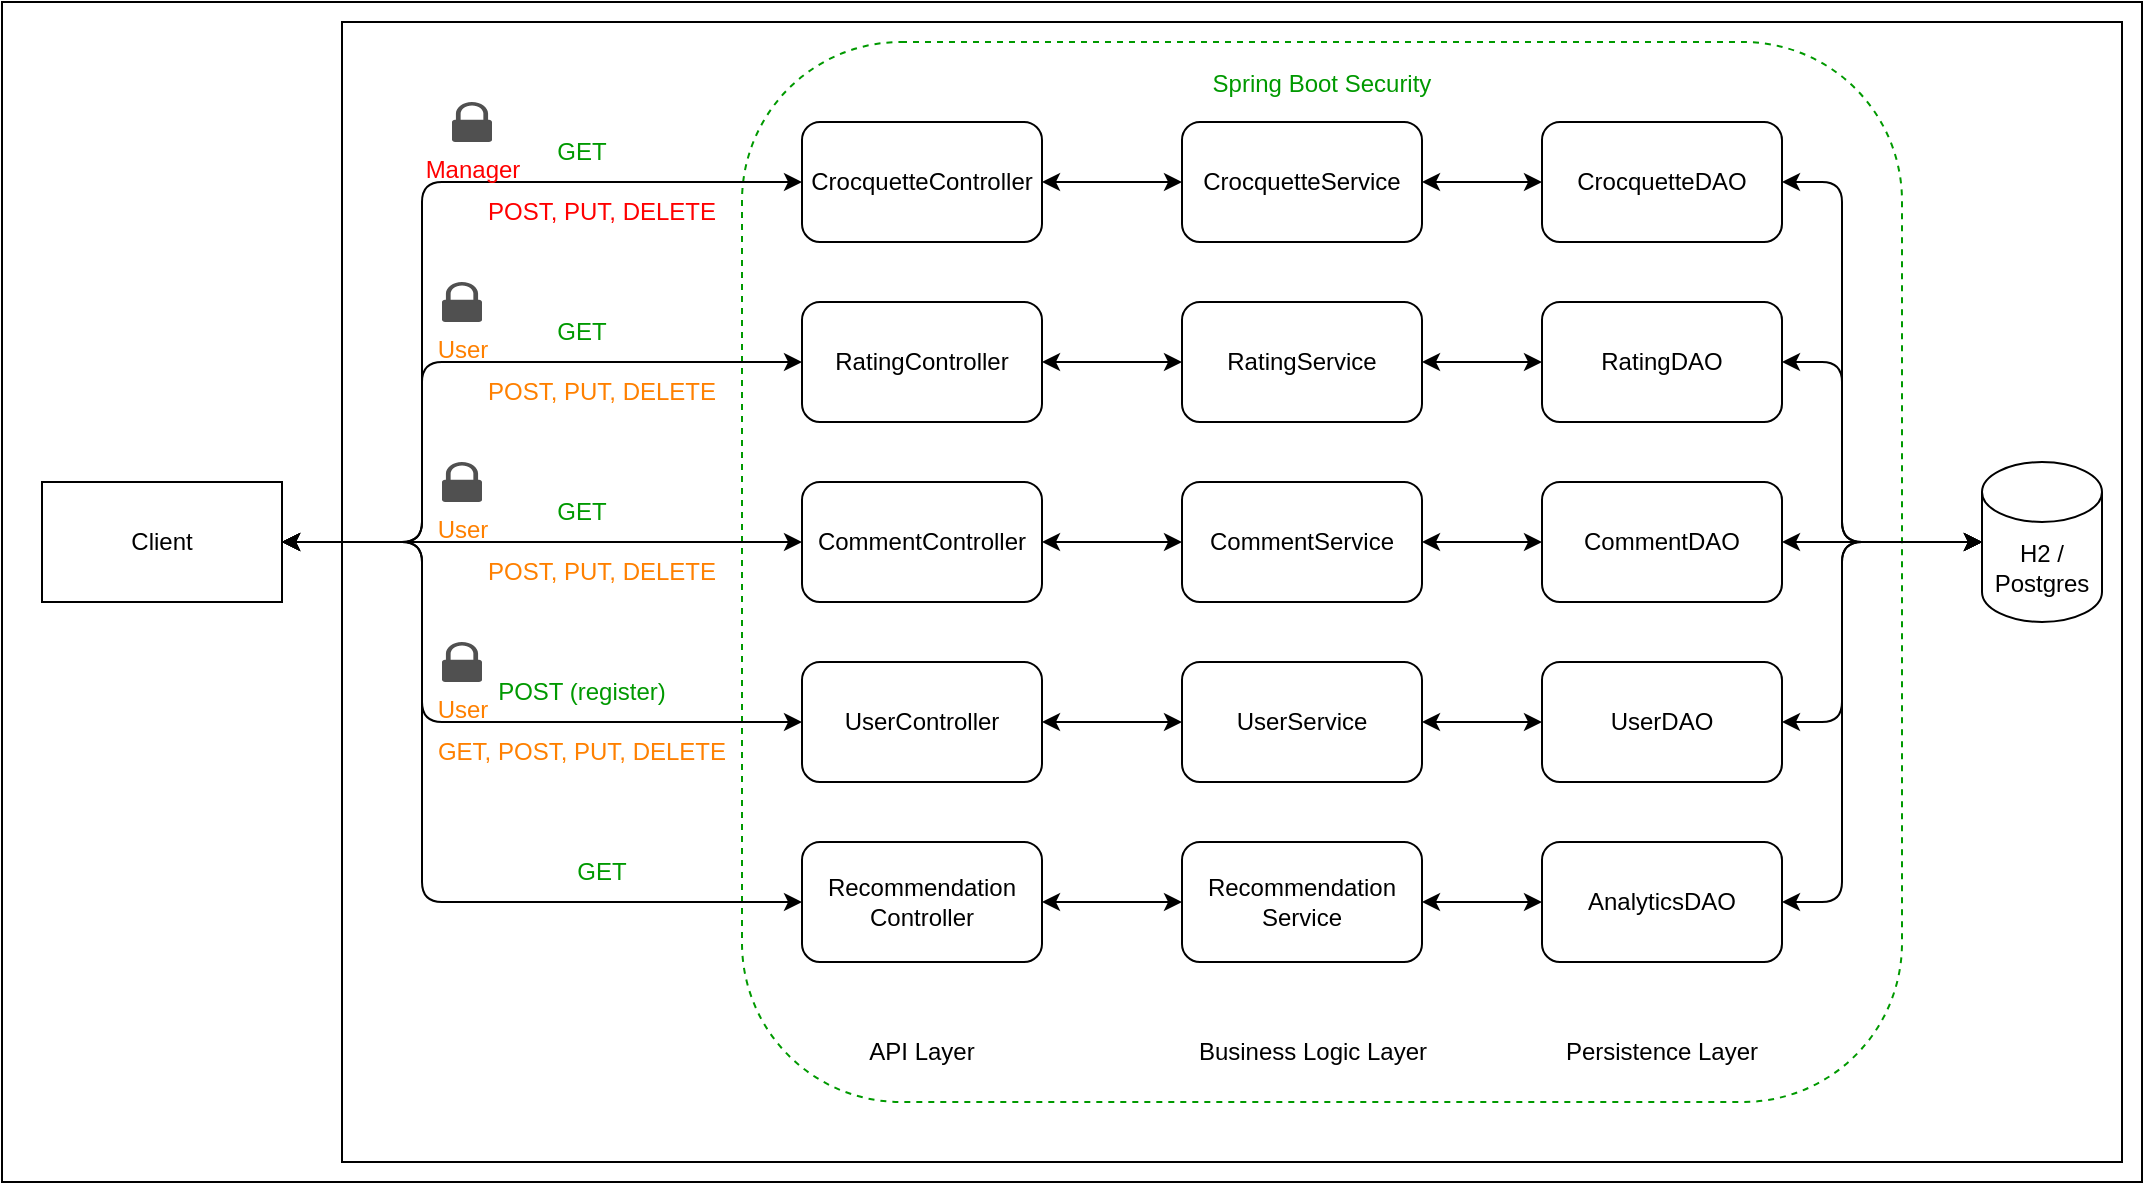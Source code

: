 <mxfile>
    <diagram id="o8kUp2XF-b51XMtU2100" name="Page-1">
        <mxGraphModel dx="1633" dy="620" grid="1" gridSize="10" guides="1" tooltips="1" connect="1" arrows="1" fold="1" page="1" pageScale="1" pageWidth="850" pageHeight="1100" math="0" shadow="0">
            <root>
                <mxCell id="0"/>
                <mxCell id="1" parent="0"/>
                <mxCell id="47" value="" style="rounded=0;whiteSpace=wrap;html=1;fillColor=default;" parent="1" vertex="1">
                    <mxGeometry x="-230" y="20" width="1070" height="590" as="geometry"/>
                </mxCell>
                <mxCell id="22" value="" style="rounded=0;whiteSpace=wrap;html=1;fillColor=none;" parent="1" vertex="1">
                    <mxGeometry x="-60" y="30" width="890" height="570" as="geometry"/>
                </mxCell>
                <mxCell id="46" value="&lt;font color=&quot;#009900&quot;&gt;Spring Boot Security&lt;br&gt;&lt;br&gt;&lt;br&gt;&lt;br&gt;&lt;br&gt;&lt;br&gt;&lt;br&gt;&lt;br&gt;&lt;br&gt;&lt;br&gt;&lt;br&gt;&lt;br&gt;&lt;br&gt;&lt;br&gt;&lt;br&gt;&lt;br&gt;&lt;br&gt;&lt;br&gt;&lt;br&gt;&lt;br&gt;&lt;br&gt;&lt;br&gt;&lt;br&gt;&lt;br&gt;&lt;br&gt;&lt;br&gt;&lt;br&gt;&lt;br&gt;&lt;br&gt;&lt;br&gt;&lt;br&gt;&lt;br&gt;&lt;br&gt;&lt;br&gt;&lt;br&gt;&lt;/font&gt;" style="rounded=1;whiteSpace=wrap;html=1;dashed=1;fillColor=none;fontColor=#ffffff;strokeColor=#009900;" parent="1" vertex="1">
                    <mxGeometry x="140" y="40" width="580" height="530" as="geometry"/>
                </mxCell>
                <mxCell id="36" style="edgeStyle=none;html=1;exitX=1;exitY=0.5;exitDx=0;exitDy=0;startArrow=classic;startFill=1;" parent="1" source="2" target="3" edge="1">
                    <mxGeometry relative="1" as="geometry"/>
                </mxCell>
                <mxCell id="2" value="CrocquetteController" style="rounded=1;whiteSpace=wrap;html=1;" parent="1" vertex="1">
                    <mxGeometry x="170" y="80" width="120" height="60" as="geometry"/>
                </mxCell>
                <mxCell id="31" style="edgeStyle=none;html=1;exitX=1;exitY=0.5;exitDx=0;exitDy=0;entryX=0;entryY=0.5;entryDx=0;entryDy=0;startArrow=classic;startFill=1;" parent="1" source="3" target="4" edge="1">
                    <mxGeometry relative="1" as="geometry"/>
                </mxCell>
                <mxCell id="3" value="CrocquetteService" style="rounded=1;whiteSpace=wrap;html=1;" parent="1" vertex="1">
                    <mxGeometry x="360" y="80" width="120" height="60" as="geometry"/>
                </mxCell>
                <mxCell id="26" style="edgeStyle=none;html=1;exitX=1;exitY=0.5;exitDx=0;exitDy=0;entryX=0;entryY=0.5;entryDx=0;entryDy=0;entryPerimeter=0;startArrow=classic;startFill=1;" parent="1" source="4" target="6" edge="1">
                    <mxGeometry relative="1" as="geometry">
                        <Array as="points">
                            <mxPoint x="690" y="110"/>
                            <mxPoint x="690" y="290"/>
                        </Array>
                    </mxGeometry>
                </mxCell>
                <mxCell id="4" value="CrocquetteDAO" style="rounded=1;whiteSpace=wrap;html=1;" parent="1" vertex="1">
                    <mxGeometry x="540" y="80" width="120" height="60" as="geometry"/>
                </mxCell>
                <mxCell id="41" style="edgeStyle=none;html=1;exitX=1;exitY=0.5;exitDx=0;exitDy=0;entryX=0;entryY=0.5;entryDx=0;entryDy=0;startArrow=classic;startFill=1;" parent="1" source="5" target="2" edge="1">
                    <mxGeometry relative="1" as="geometry">
                        <Array as="points">
                            <mxPoint x="-20" y="290"/>
                            <mxPoint x="-20" y="110"/>
                        </Array>
                    </mxGeometry>
                </mxCell>
                <mxCell id="5" value="Client" style="rounded=0;whiteSpace=wrap;html=1;" parent="1" vertex="1">
                    <mxGeometry x="-210" y="260" width="120" height="60" as="geometry"/>
                </mxCell>
                <mxCell id="6" value="H2 / Postgres" style="shape=cylinder3;whiteSpace=wrap;html=1;boundedLbl=1;backgroundOutline=1;size=15;rounded=1;" parent="1" vertex="1">
                    <mxGeometry x="760" y="250" width="60" height="80" as="geometry"/>
                </mxCell>
                <mxCell id="38" style="edgeStyle=none;html=1;exitX=1;exitY=0.5;exitDx=0;exitDy=0;entryX=0;entryY=0.5;entryDx=0;entryDy=0;startArrow=classic;startFill=1;" parent="1" source="7" target="8" edge="1">
                    <mxGeometry relative="1" as="geometry"/>
                </mxCell>
                <mxCell id="43" style="edgeStyle=none;html=1;exitX=0;exitY=0.5;exitDx=0;exitDy=0;startArrow=classic;startFill=1;entryX=1;entryY=0.5;entryDx=0;entryDy=0;" parent="1" source="7" target="5" edge="1">
                    <mxGeometry relative="1" as="geometry">
                        <mxPoint y="290" as="targetPoint"/>
                    </mxGeometry>
                </mxCell>
                <mxCell id="7" value="CommentController" style="rounded=1;whiteSpace=wrap;html=1;" parent="1" vertex="1">
                    <mxGeometry x="170" y="260" width="120" height="60" as="geometry"/>
                </mxCell>
                <mxCell id="33" style="edgeStyle=none;html=1;exitX=1;exitY=0.5;exitDx=0;exitDy=0;entryX=0;entryY=0.5;entryDx=0;entryDy=0;startArrow=classic;startFill=1;" parent="1" source="8" target="9" edge="1">
                    <mxGeometry relative="1" as="geometry"/>
                </mxCell>
                <mxCell id="8" value="CommentService" style="rounded=1;whiteSpace=wrap;html=1;" parent="1" vertex="1">
                    <mxGeometry x="360" y="260" width="120" height="60" as="geometry"/>
                </mxCell>
                <mxCell id="28" style="edgeStyle=none;html=1;exitX=1;exitY=0.5;exitDx=0;exitDy=0;startArrow=classic;startFill=1;" parent="1" source="9" edge="1">
                    <mxGeometry relative="1" as="geometry">
                        <mxPoint x="760" y="290" as="targetPoint"/>
                    </mxGeometry>
                </mxCell>
                <mxCell id="9" value="CommentDAO" style="rounded=1;whiteSpace=wrap;html=1;" parent="1" vertex="1">
                    <mxGeometry x="540" y="260" width="120" height="60" as="geometry"/>
                </mxCell>
                <mxCell id="37" style="edgeStyle=none;html=1;exitX=1;exitY=0.5;exitDx=0;exitDy=0;entryX=0;entryY=0.5;entryDx=0;entryDy=0;startArrow=classic;startFill=1;" parent="1" source="13" target="14" edge="1">
                    <mxGeometry relative="1" as="geometry"/>
                </mxCell>
                <mxCell id="42" style="edgeStyle=none;html=1;exitX=0;exitY=0.5;exitDx=0;exitDy=0;startArrow=classic;startFill=1;" parent="1" source="13" edge="1">
                    <mxGeometry relative="1" as="geometry">
                        <mxPoint x="-90" y="290" as="targetPoint"/>
                        <Array as="points">
                            <mxPoint x="-20" y="200"/>
                            <mxPoint x="-20" y="290"/>
                        </Array>
                    </mxGeometry>
                </mxCell>
                <mxCell id="13" value="RatingController" style="rounded=1;whiteSpace=wrap;html=1;" parent="1" vertex="1">
                    <mxGeometry x="170" y="170" width="120" height="60" as="geometry"/>
                </mxCell>
                <mxCell id="32" style="edgeStyle=none;html=1;exitX=1;exitY=0.5;exitDx=0;exitDy=0;entryX=0;entryY=0.5;entryDx=0;entryDy=0;startArrow=classic;startFill=1;" parent="1" source="14" target="15" edge="1">
                    <mxGeometry relative="1" as="geometry"/>
                </mxCell>
                <mxCell id="14" value="RatingService" style="rounded=1;whiteSpace=wrap;html=1;" parent="1" vertex="1">
                    <mxGeometry x="360" y="170" width="120" height="60" as="geometry"/>
                </mxCell>
                <mxCell id="27" style="edgeStyle=none;html=1;exitX=1;exitY=0.5;exitDx=0;exitDy=0;startArrow=classic;startFill=1;" parent="1" source="15" edge="1">
                    <mxGeometry relative="1" as="geometry">
                        <mxPoint x="760" y="290" as="targetPoint"/>
                        <Array as="points">
                            <mxPoint x="690" y="200"/>
                            <mxPoint x="690" y="290"/>
                        </Array>
                    </mxGeometry>
                </mxCell>
                <mxCell id="15" value="RatingDAO" style="rounded=1;whiteSpace=wrap;html=1;" parent="1" vertex="1">
                    <mxGeometry x="540" y="170" width="120" height="60" as="geometry"/>
                </mxCell>
                <mxCell id="39" style="edgeStyle=none;html=1;exitX=1;exitY=0.5;exitDx=0;exitDy=0;startArrow=classic;startFill=1;" parent="1" source="16" target="17" edge="1">
                    <mxGeometry relative="1" as="geometry"/>
                </mxCell>
                <mxCell id="44" style="edgeStyle=none;html=1;exitX=0;exitY=0.5;exitDx=0;exitDy=0;startArrow=classic;startFill=1;entryX=1;entryY=0.5;entryDx=0;entryDy=0;" parent="1" source="16" target="5" edge="1">
                    <mxGeometry relative="1" as="geometry">
                        <mxPoint y="290" as="targetPoint"/>
                        <Array as="points">
                            <mxPoint x="-20" y="380"/>
                            <mxPoint x="-20" y="290"/>
                        </Array>
                    </mxGeometry>
                </mxCell>
                <mxCell id="16" value="UserController" style="rounded=1;whiteSpace=wrap;html=1;" parent="1" vertex="1">
                    <mxGeometry x="170" y="350" width="120" height="60" as="geometry"/>
                </mxCell>
                <mxCell id="34" style="edgeStyle=none;html=1;exitX=1;exitY=0.5;exitDx=0;exitDy=0;entryX=0;entryY=0.5;entryDx=0;entryDy=0;startArrow=classic;startFill=1;" parent="1" source="17" target="18" edge="1">
                    <mxGeometry relative="1" as="geometry"/>
                </mxCell>
                <mxCell id="17" value="UserService" style="rounded=1;whiteSpace=wrap;html=1;" parent="1" vertex="1">
                    <mxGeometry x="360" y="350" width="120" height="60" as="geometry"/>
                </mxCell>
                <mxCell id="29" style="edgeStyle=none;html=1;exitX=1;exitY=0.5;exitDx=0;exitDy=0;startArrow=classic;startFill=1;" parent="1" source="18" edge="1">
                    <mxGeometry relative="1" as="geometry">
                        <mxPoint x="760" y="290" as="targetPoint"/>
                        <Array as="points">
                            <mxPoint x="690" y="380"/>
                            <mxPoint x="690" y="290"/>
                        </Array>
                    </mxGeometry>
                </mxCell>
                <mxCell id="18" value="UserDAO" style="rounded=1;whiteSpace=wrap;html=1;" parent="1" vertex="1">
                    <mxGeometry x="540" y="350" width="120" height="60" as="geometry"/>
                </mxCell>
                <mxCell id="40" style="edgeStyle=none;html=1;exitX=1;exitY=0.5;exitDx=0;exitDy=0;entryX=0;entryY=0.5;entryDx=0;entryDy=0;startArrow=classic;startFill=1;" parent="1" source="19" target="20" edge="1">
                    <mxGeometry relative="1" as="geometry"/>
                </mxCell>
                <mxCell id="45" style="edgeStyle=none;html=1;exitX=0;exitY=0.5;exitDx=0;exitDy=0;startArrow=classic;startFill=1;entryX=1;entryY=0.5;entryDx=0;entryDy=0;" parent="1" source="19" target="5" edge="1">
                    <mxGeometry relative="1" as="geometry">
                        <mxPoint y="290" as="targetPoint"/>
                        <Array as="points">
                            <mxPoint x="-20" y="470"/>
                            <mxPoint x="-20" y="290"/>
                        </Array>
                    </mxGeometry>
                </mxCell>
                <mxCell id="19" value="Recommendation&lt;br&gt;Controller" style="rounded=1;whiteSpace=wrap;html=1;" parent="1" vertex="1">
                    <mxGeometry x="170" y="440" width="120" height="60" as="geometry"/>
                </mxCell>
                <mxCell id="35" style="edgeStyle=none;html=1;exitX=1;exitY=0.5;exitDx=0;exitDy=0;entryX=0;entryY=0.5;entryDx=0;entryDy=0;startArrow=classic;startFill=1;" parent="1" source="20" target="21" edge="1">
                    <mxGeometry relative="1" as="geometry"/>
                </mxCell>
                <mxCell id="20" value="Recommendation&lt;br&gt;Service" style="rounded=1;whiteSpace=wrap;html=1;" parent="1" vertex="1">
                    <mxGeometry x="360" y="440" width="120" height="60" as="geometry"/>
                </mxCell>
                <mxCell id="30" style="edgeStyle=none;html=1;exitX=1;exitY=0.5;exitDx=0;exitDy=0;startArrow=classic;startFill=1;" parent="1" source="21" edge="1">
                    <mxGeometry relative="1" as="geometry">
                        <mxPoint x="760" y="290" as="targetPoint"/>
                        <Array as="points">
                            <mxPoint x="690" y="470"/>
                            <mxPoint x="690" y="290"/>
                        </Array>
                    </mxGeometry>
                </mxCell>
                <mxCell id="21" value="AnalyticsDAO" style="rounded=1;whiteSpace=wrap;html=1;" parent="1" vertex="1">
                    <mxGeometry x="540" y="440" width="120" height="60" as="geometry"/>
                </mxCell>
                <mxCell id="23" value="API Layer" style="text;strokeColor=none;align=center;fillColor=none;html=1;verticalAlign=middle;whiteSpace=wrap;rounded=0;" parent="1" vertex="1">
                    <mxGeometry x="200" y="530" width="60" height="30" as="geometry"/>
                </mxCell>
                <mxCell id="24" value="Business Logic Layer" style="text;strokeColor=none;align=center;fillColor=none;html=1;verticalAlign=middle;whiteSpace=wrap;rounded=0;" parent="1" vertex="1">
                    <mxGeometry x="367" y="530" width="117" height="30" as="geometry"/>
                </mxCell>
                <mxCell id="25" value="Persistence Layer" style="text;strokeColor=none;align=center;fillColor=none;html=1;verticalAlign=middle;whiteSpace=wrap;rounded=0;" parent="1" vertex="1">
                    <mxGeometry x="550" y="530" width="100" height="30" as="geometry"/>
                </mxCell>
                <mxCell id="48" value="&lt;font color=&quot;#009900&quot;&gt;GET&lt;/font&gt;" style="text;strokeColor=none;align=center;fillColor=none;html=1;verticalAlign=middle;whiteSpace=wrap;rounded=0;" parent="1" vertex="1">
                    <mxGeometry x="30" y="80" width="60" height="30" as="geometry"/>
                </mxCell>
                <mxCell id="49" value="&lt;font color=&quot;#009900&quot;&gt;GET&lt;/font&gt;" style="text;strokeColor=none;align=center;fillColor=none;html=1;verticalAlign=middle;whiteSpace=wrap;rounded=0;" parent="1" vertex="1">
                    <mxGeometry x="30" y="170" width="60" height="30" as="geometry"/>
                </mxCell>
                <mxCell id="52" value="&lt;font color=&quot;#009900&quot;&gt;GET&lt;/font&gt;" style="text;strokeColor=none;align=center;fillColor=none;html=1;verticalAlign=middle;whiteSpace=wrap;rounded=0;" parent="1" vertex="1">
                    <mxGeometry x="30" y="260" width="60" height="30" as="geometry"/>
                </mxCell>
                <mxCell id="53" value="&lt;font color=&quot;#009900&quot;&gt;GET&lt;/font&gt;" style="text;strokeColor=none;align=center;fillColor=none;html=1;verticalAlign=middle;whiteSpace=wrap;rounded=0;" parent="1" vertex="1">
                    <mxGeometry x="40" y="440" width="60" height="30" as="geometry"/>
                </mxCell>
                <mxCell id="54" value="&lt;font color=&quot;#ff0000&quot;&gt;POST, PUT, DELETE&lt;/font&gt;" style="text;strokeColor=none;align=center;fillColor=none;html=1;verticalAlign=middle;whiteSpace=wrap;rounded=0;" parent="1" vertex="1">
                    <mxGeometry y="110" width="140" height="30" as="geometry"/>
                </mxCell>
                <mxCell id="56" value="&lt;font color=&quot;#ff8000&quot;&gt;POST, PUT, DELETE&lt;/font&gt;" style="text;strokeColor=none;align=center;fillColor=none;html=1;verticalAlign=middle;whiteSpace=wrap;rounded=0;" parent="1" vertex="1">
                    <mxGeometry y="200" width="140" height="30" as="geometry"/>
                </mxCell>
                <mxCell id="57" value="&lt;font color=&quot;#ff8000&quot;&gt;POST, PUT, DELETE&lt;/font&gt;" style="text;strokeColor=none;align=center;fillColor=none;html=1;verticalAlign=middle;whiteSpace=wrap;rounded=0;" parent="1" vertex="1">
                    <mxGeometry y="290" width="140" height="30" as="geometry"/>
                </mxCell>
                <mxCell id="58" value="&lt;font color=&quot;#ff8000&quot;&gt;GET, POST, PUT, DELETE&lt;/font&gt;" style="text;strokeColor=none;align=center;fillColor=none;html=1;verticalAlign=middle;whiteSpace=wrap;rounded=0;" parent="1" vertex="1">
                    <mxGeometry x="-20" y="380" width="160" height="30" as="geometry"/>
                </mxCell>
                <mxCell id="59" value="&lt;font color=&quot;#009900&quot;&gt;POST (register)&lt;/font&gt;" style="text;strokeColor=none;align=center;fillColor=none;html=1;verticalAlign=middle;whiteSpace=wrap;rounded=0;" parent="1" vertex="1">
                    <mxGeometry x="-5" y="350" width="130" height="30" as="geometry"/>
                </mxCell>
                <mxCell id="61" value="&lt;font color=&quot;#ff0000&quot;&gt;Manager&lt;/font&gt;" style="sketch=0;pointerEvents=1;shadow=0;dashed=0;html=1;strokeColor=none;fillColor=#505050;labelPosition=center;verticalLabelPosition=bottom;verticalAlign=top;outlineConnect=0;align=center;shape=mxgraph.office.security.lock_protected;fontColor=#FFFF33;" parent="1" vertex="1">
                    <mxGeometry x="-5" y="70" width="20" height="20" as="geometry"/>
                </mxCell>
                <mxCell id="62" value="&lt;font color=&quot;#ff8000&quot;&gt;User&lt;/font&gt;" style="sketch=0;pointerEvents=1;shadow=0;dashed=0;html=1;strokeColor=none;fillColor=#505050;labelPosition=center;verticalLabelPosition=bottom;verticalAlign=top;outlineConnect=0;align=center;shape=mxgraph.office.security.lock_protected;fontColor=#FFFF33;" parent="1" vertex="1">
                    <mxGeometry x="-10" y="160" width="20" height="20" as="geometry"/>
                </mxCell>
                <mxCell id="63" value="&lt;font color=&quot;#ff8000&quot;&gt;User&lt;/font&gt;" style="sketch=0;pointerEvents=1;shadow=0;dashed=0;html=1;strokeColor=none;fillColor=#505050;labelPosition=center;verticalLabelPosition=bottom;verticalAlign=top;outlineConnect=0;align=center;shape=mxgraph.office.security.lock_protected;fontColor=#FFFF33;" parent="1" vertex="1">
                    <mxGeometry x="-10" y="250" width="20" height="20" as="geometry"/>
                </mxCell>
                <mxCell id="64" value="&lt;font color=&quot;#ff8000&quot;&gt;User&lt;/font&gt;" style="sketch=0;pointerEvents=1;shadow=0;dashed=0;html=1;strokeColor=none;fillColor=#505050;labelPosition=center;verticalLabelPosition=bottom;verticalAlign=top;outlineConnect=0;align=center;shape=mxgraph.office.security.lock_protected;fontColor=#FFFF33;" parent="1" vertex="1">
                    <mxGeometry x="-10" y="340" width="20" height="20" as="geometry"/>
                </mxCell>
            </root>
        </mxGraphModel>
    </diagram>
</mxfile>